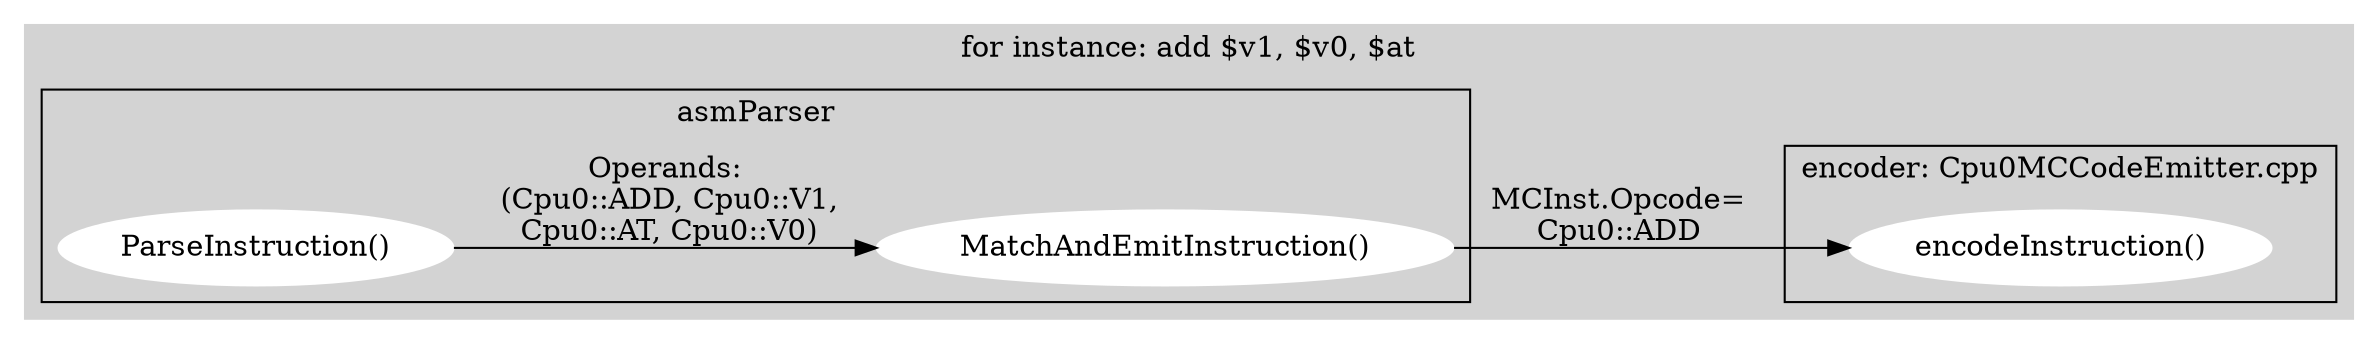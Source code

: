 // Free usage license, author: Chung-Shu Chen 陳鍾樞
// dot -Tpng asmDfdEx.gv -oasmDfdEx.png

digraph G {
  rankdir=LR;
  subgraph cluster_2 {
    style=filled;
    label = "for instance: add $v1, $v0, $at";
    subgraph clusterA {
      label = "asmParser";
      node [style=filled,color=white]; ParseInstruction [label="ParseInstruction()"];
      node [style=filled,color=white]; MatchAndEmitInstruction [label="MatchAndEmitInstruction()"];
      ParseInstruction -> MatchAndEmitInstruction [ label = "Operands:\n (Cpu0::ADD, Cpu0::V1,\n Cpu0::AT, Cpu0::V0)" ];
    }
    subgraph clusterB {
      label = "encoder: Cpu0MCCodeEmitter.cpp";
      node [style=filled,color=white]; encodeInstruction [label="encodeInstruction()"];
    }
    MatchAndEmitInstruction -> encodeInstruction [ label = "MCInst.Opcode=\nCpu0::ADD" ];
    color=lightgrey
  }
}